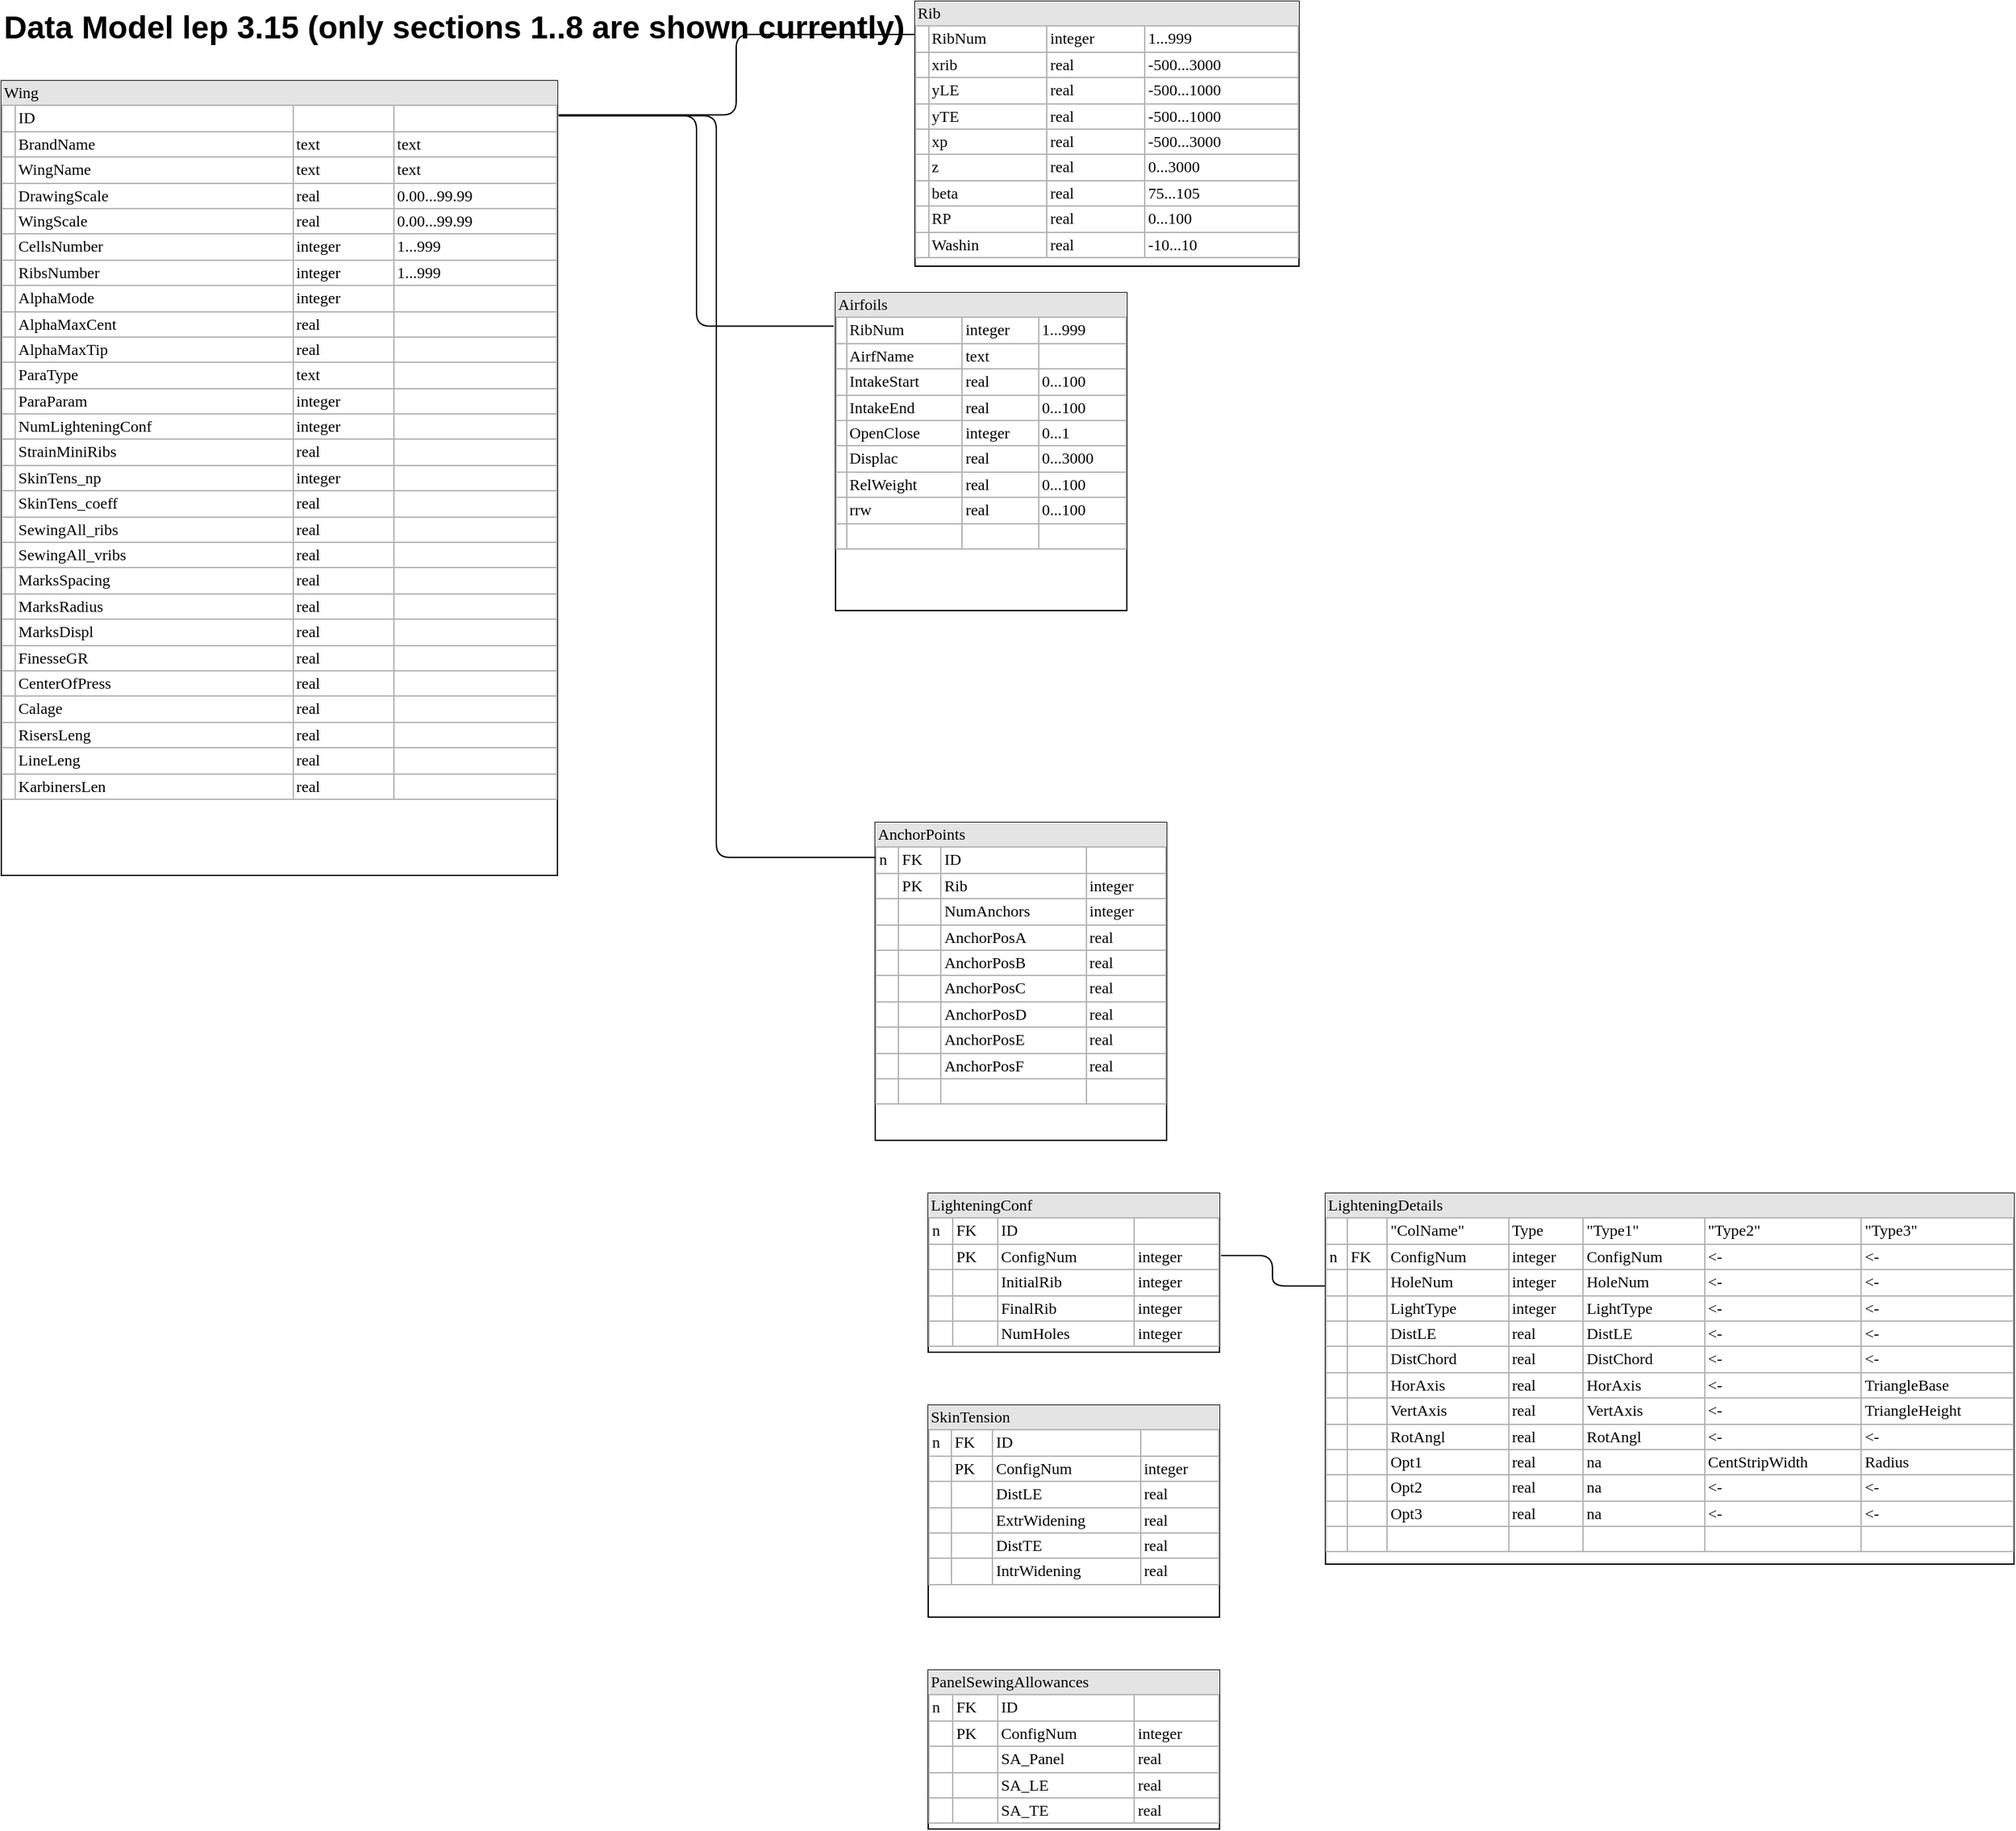 <mxfile version="14.1.8" type="device"><diagram name="Page-1" id="2ca16b54-16f6-2749-3443-fa8db7711227"><mxGraphModel dx="1086" dy="806" grid="1" gridSize="10" guides="1" tooltips="1" connect="1" arrows="1" fold="1" page="1" pageScale="1" pageWidth="2336" pageHeight="1654" background="#ffffff" math="0" shadow="0"><root><mxCell id="0"/><mxCell id="1" parent="0"/><mxCell id="nXG0brTzw-l25DvlrZeB-3" style="edgeStyle=orthogonalEdgeStyle;rounded=1;orthogonalLoop=1;jettySize=auto;html=1;exitX=1.002;exitY=0.043;exitDx=0;exitDy=0;entryX=0.001;entryY=0.125;entryDx=0;entryDy=0;endArrow=none;endFill=0;exitPerimeter=0;entryPerimeter=0;" parent="1" source="2ed32ef02a7f4228-5" target="nXG0brTzw-l25DvlrZeB-1" edge="1"><mxGeometry relative="1" as="geometry"/></mxCell><mxCell id="2ed32ef02a7f4228-5" value="&lt;div style=&quot;box-sizing: border-box ; width: 100% ; background: #e4e4e4 ; padding: 2px&quot;&gt;Wing&lt;/div&gt;&lt;table style=&quot;width: 100% ; font-size: 1em ; border: 1px solid rgb(179 , 179 , 179) ; border-collapse: collapse&quot; cellpadding=&quot;2&quot; cellspacing=&quot;0&quot; border=&quot;1&quot;&gt;&lt;tbody&gt;&lt;tr&gt;&lt;td style=&quot;border-collapse: collapse&quot;&gt;&lt;br&gt;&lt;/td&gt;&lt;td&gt;ID&lt;/td&gt;&lt;td&gt;&lt;br&gt;&lt;/td&gt;&lt;td&gt;&lt;br&gt;&lt;/td&gt;&lt;/tr&gt;&lt;tr&gt;&lt;td style=&quot;border-collapse: collapse&quot;&gt;&lt;br&gt;&lt;/td&gt;&lt;td&gt;BrandName&lt;/td&gt;&lt;td&gt;text&lt;/td&gt;&lt;td&gt;text&lt;/td&gt;&lt;/tr&gt;&lt;tr&gt;&lt;td&gt;&lt;br&gt;&lt;/td&gt;&lt;td&gt;WingName&lt;/td&gt;&lt;td&gt;text&lt;/td&gt;&lt;td&gt;text&lt;/td&gt;&lt;/tr&gt;&lt;tr&gt;&lt;td&gt;&lt;br&gt;&lt;/td&gt;&lt;td&gt;DrawingScale&lt;/td&gt;&lt;td&gt;real&lt;/td&gt;&lt;td&gt;0.00...99.99&lt;/td&gt;&lt;/tr&gt;&lt;tr&gt;&lt;td&gt;&lt;br&gt;&lt;/td&gt;&lt;td&gt;WingScale&lt;/td&gt;&lt;td&gt;real&lt;/td&gt;&lt;td&gt;0.00...99.99&lt;/td&gt;&lt;/tr&gt;&lt;tr&gt;&lt;td&gt;&lt;br&gt;&lt;/td&gt;&lt;td&gt;CellsNumber&lt;/td&gt;&lt;td&gt;integer&lt;/td&gt;&lt;td&gt;1...999&lt;/td&gt;&lt;/tr&gt;&lt;tr&gt;&lt;td&gt;&lt;br&gt;&lt;/td&gt;&lt;td&gt;RibsNumber&lt;/td&gt;&lt;td&gt;integer&lt;/td&gt;&lt;td&gt;1...999&lt;/td&gt;&lt;/tr&gt;&lt;tr&gt;&lt;td&gt;&lt;br&gt;&lt;/td&gt;&lt;td&gt;AlphaMode&lt;/td&gt;&lt;td&gt;integer&lt;/td&gt;&lt;td&gt;&lt;br&gt;&lt;/td&gt;&lt;/tr&gt;&lt;tr&gt;&lt;td&gt;&lt;br&gt;&lt;/td&gt;&lt;td&gt;AlphaMaxCent&lt;/td&gt;&lt;td&gt;real&lt;/td&gt;&lt;td&gt;&lt;br&gt;&lt;/td&gt;&lt;/tr&gt;&lt;tr&gt;&lt;td&gt;&lt;br&gt;&lt;/td&gt;&lt;td&gt;AlphaMaxTip&lt;/td&gt;&lt;td&gt;real&lt;/td&gt;&lt;td&gt;&lt;br&gt;&lt;/td&gt;&lt;/tr&gt;&lt;tr&gt;&lt;td&gt;&lt;br&gt;&lt;/td&gt;&lt;td&gt;ParaType&lt;/td&gt;&lt;td&gt;text&lt;/td&gt;&lt;td&gt;&lt;br&gt;&lt;/td&gt;&lt;/tr&gt;&lt;tr&gt;&lt;td&gt;&lt;br&gt;&lt;/td&gt;&lt;td&gt;ParaParam&lt;/td&gt;&lt;td&gt;integer&lt;/td&gt;&lt;td&gt;&lt;br&gt;&lt;/td&gt;&lt;/tr&gt;&lt;tr&gt;&lt;td&gt;&lt;br&gt;&lt;/td&gt;&lt;td&gt;NumLighteningConf&lt;/td&gt;&lt;td&gt;integer&lt;/td&gt;&lt;td&gt;&lt;br&gt;&lt;/td&gt;&lt;/tr&gt;&lt;tr&gt;&lt;td&gt;&lt;br&gt;&lt;/td&gt;&lt;td&gt;StrainMiniRibs&lt;/td&gt;&lt;td&gt;real&lt;/td&gt;&lt;td&gt;&lt;br&gt;&lt;/td&gt;&lt;/tr&gt;&lt;tr&gt;&lt;td&gt;&lt;br&gt;&lt;/td&gt;&lt;td&gt;SkinTens_np&lt;/td&gt;&lt;td&gt;integer&lt;/td&gt;&lt;td&gt;&lt;br&gt;&lt;/td&gt;&lt;/tr&gt;&lt;tr&gt;&lt;td&gt;&lt;br&gt;&lt;/td&gt;&lt;td&gt;SkinTens_coeff&lt;/td&gt;&lt;td&gt;real&lt;/td&gt;&lt;td&gt;&lt;br&gt;&lt;/td&gt;&lt;/tr&gt;&lt;tr&gt;&lt;td&gt;&lt;br&gt;&lt;/td&gt;&lt;td&gt;SewingAll_ribs&lt;/td&gt;&lt;td&gt;real&lt;/td&gt;&lt;td&gt;&lt;br&gt;&lt;/td&gt;&lt;/tr&gt;&lt;tr&gt;&lt;td&gt;&lt;br&gt;&lt;/td&gt;&lt;td&gt;SewingAll_vribs&lt;/td&gt;&lt;td&gt;real&lt;/td&gt;&lt;td&gt;&lt;br&gt;&lt;/td&gt;&lt;/tr&gt;&lt;tr&gt;&lt;td&gt;&lt;br&gt;&lt;/td&gt;&lt;td&gt;MarksSpacing&lt;/td&gt;&lt;td&gt;real&lt;/td&gt;&lt;td&gt;&lt;br&gt;&lt;/td&gt;&lt;/tr&gt;&lt;tr&gt;&lt;td&gt;&lt;br&gt;&lt;/td&gt;&lt;td&gt;MarksRadius&lt;/td&gt;&lt;td&gt;real&lt;/td&gt;&lt;td&gt;&lt;br&gt;&lt;/td&gt;&lt;/tr&gt;&lt;tr&gt;&lt;td&gt;&lt;br&gt;&lt;/td&gt;&lt;td&gt;MarksDispl&lt;/td&gt;&lt;td&gt;real&lt;/td&gt;&lt;td&gt;&lt;br&gt;&lt;/td&gt;&lt;/tr&gt;&lt;tr&gt;&lt;td&gt;&lt;br&gt;&lt;/td&gt;&lt;td&gt;FinesseGR&lt;/td&gt;&lt;td&gt;real&lt;/td&gt;&lt;td&gt;&lt;br&gt;&lt;/td&gt;&lt;/tr&gt;&lt;tr&gt;&lt;td&gt;&lt;br&gt;&lt;/td&gt;&lt;td&gt;CenterOfPress&lt;/td&gt;&lt;td&gt;real&lt;/td&gt;&lt;td&gt;&lt;br&gt;&lt;/td&gt;&lt;/tr&gt;&lt;tr&gt;&lt;td&gt;&lt;br&gt;&lt;/td&gt;&lt;td&gt;Calage&lt;/td&gt;&lt;td&gt;real&lt;/td&gt;&lt;td&gt;&lt;br&gt;&lt;/td&gt;&lt;/tr&gt;&lt;tr&gt;&lt;td&gt;&lt;br&gt;&lt;/td&gt;&lt;td&gt;RisersLeng&lt;/td&gt;&lt;td&gt;real&lt;/td&gt;&lt;td&gt;&lt;br&gt;&lt;/td&gt;&lt;/tr&gt;&lt;tr&gt;&lt;td&gt;&lt;br&gt;&lt;/td&gt;&lt;td&gt;LineLeng&lt;/td&gt;&lt;td&gt;real&lt;/td&gt;&lt;td&gt;&lt;br&gt;&lt;/td&gt;&lt;/tr&gt;&lt;tr&gt;&lt;td&gt;&lt;br&gt;&lt;/td&gt;&lt;td&gt;KarbinersLen&lt;/td&gt;&lt;td&gt;real&lt;/td&gt;&lt;td&gt;&lt;br&gt;&lt;/td&gt;&lt;/tr&gt;&lt;/tbody&gt;&lt;/table&gt;" style="verticalAlign=top;align=left;overflow=fill;html=1;rounded=0;shadow=0;comic=0;labelBackgroundColor=none;strokeWidth=1;fontFamily=Verdana;fontSize=12" parent="1" vertex="1"><mxGeometry x="80" y="80" width="420" height="600" as="geometry"/></mxCell><mxCell id="nXG0brTzw-l25DvlrZeB-1" value="&lt;div style=&quot;box-sizing: border-box ; width: 100% ; background: #e4e4e4 ; padding: 2px&quot;&gt;Rib&lt;/div&gt;&lt;table style=&quot;width: 100% ; font-size: 1em ; border: 1px solid rgb(179 , 179 , 179) ; border-collapse: collapse&quot; cellpadding=&quot;2&quot; cellspacing=&quot;0&quot; border=&quot;1&quot;&gt;&lt;tbody&gt;&lt;tr&gt;&lt;td&gt;&lt;br&gt;&lt;/td&gt;&lt;td&gt;RibNum&lt;/td&gt;&lt;td&gt;integer&lt;/td&gt;&lt;td&gt;1...999&lt;/td&gt;&lt;/tr&gt;&lt;tr&gt;&lt;td&gt;&lt;/td&gt;&lt;td&gt;xrib&lt;/td&gt;&lt;td&gt;real&lt;/td&gt;&lt;td&gt;-500...3000&lt;/td&gt;&lt;/tr&gt;&lt;tr&gt;&lt;td&gt;&lt;br&gt;&lt;/td&gt;&lt;td&gt;yLE&lt;/td&gt;&lt;td&gt;real&lt;/td&gt;&lt;td&gt;-500...1000&lt;/td&gt;&lt;/tr&gt;&lt;tr&gt;&lt;td&gt;&lt;br&gt;&lt;/td&gt;&lt;td&gt;yTE&lt;/td&gt;&lt;td&gt;real&lt;/td&gt;&lt;td&gt;-500...1000&lt;/td&gt;&lt;/tr&gt;&lt;tr&gt;&lt;td&gt;&lt;br&gt;&lt;/td&gt;&lt;td&gt;xp&lt;/td&gt;&lt;td&gt;real&lt;/td&gt;&lt;td&gt;-500...3000&lt;/td&gt;&lt;/tr&gt;&lt;tr&gt;&lt;td&gt;&lt;br&gt;&lt;/td&gt;&lt;td&gt;z&lt;/td&gt;&lt;td&gt;real&lt;/td&gt;&lt;td&gt;0...3000&lt;/td&gt;&lt;/tr&gt;&lt;tr&gt;&lt;td&gt;&lt;br&gt;&lt;/td&gt;&lt;td&gt;beta&lt;/td&gt;&lt;td&gt;real&lt;/td&gt;&lt;td&gt;75...105&lt;/td&gt;&lt;/tr&gt;&lt;tr&gt;&lt;td&gt;&lt;br&gt;&lt;/td&gt;&lt;td&gt;RP&lt;/td&gt;&lt;td&gt;real&lt;/td&gt;&lt;td&gt;0...100&lt;/td&gt;&lt;/tr&gt;&lt;tr&gt;&lt;td&gt;&lt;br&gt;&lt;/td&gt;&lt;td&gt;Washin&lt;/td&gt;&lt;td&gt;real&lt;/td&gt;&lt;td&gt;-10...10&lt;/td&gt;&lt;/tr&gt;&lt;/tbody&gt;&lt;/table&gt;" style="verticalAlign=top;align=left;overflow=fill;html=1;rounded=0;shadow=0;comic=0;labelBackgroundColor=none;strokeWidth=1;fontFamily=Verdana;fontSize=12" parent="1" vertex="1"><mxGeometry x="770" y="20" width="290" height="200" as="geometry"/></mxCell><mxCell id="EcmEdIu4h6Mnn0-IP6D9-1" value="&lt;div style=&quot;box-sizing: border-box ; width: 100% ; background: #e4e4e4 ; padding: 2px&quot;&gt;Airfoils&lt;/div&gt;&lt;table style=&quot;width: 100% ; font-size: 1em ; border: 1px solid rgb(179 , 179 , 179) ; border-collapse: collapse&quot; cellpadding=&quot;2&quot; cellspacing=&quot;0&quot; border=&quot;1&quot;&gt;&lt;tbody&gt;&lt;tr&gt;&lt;td&gt;&lt;br&gt;&lt;/td&gt;&lt;td&gt;RibNum&lt;/td&gt;&lt;td&gt;integer&lt;/td&gt;&lt;td&gt;1...999&lt;/td&gt;&lt;/tr&gt;&lt;tr&gt;&lt;td&gt;&lt;br&gt;&lt;/td&gt;&lt;td&gt;AirfName&lt;/td&gt;&lt;td&gt;text&lt;/td&gt;&lt;td&gt;&lt;br&gt;&lt;/td&gt;&lt;/tr&gt;&lt;tr&gt;&lt;td&gt;&lt;br&gt;&lt;/td&gt;&lt;td&gt;IntakeStart&lt;/td&gt;&lt;td&gt;real&lt;/td&gt;&lt;td&gt;0...100&lt;/td&gt;&lt;/tr&gt;&lt;tr&gt;&lt;td&gt;&lt;br&gt;&lt;/td&gt;&lt;td&gt;IntakeEnd&lt;/td&gt;&lt;td&gt;real&lt;/td&gt;&lt;td&gt;0...100&lt;/td&gt;&lt;/tr&gt;&lt;tr&gt;&lt;td&gt;&lt;br&gt;&lt;/td&gt;&lt;td&gt;OpenClose&lt;/td&gt;&lt;td&gt;integer&lt;/td&gt;&lt;td&gt;0...1&lt;/td&gt;&lt;/tr&gt;&lt;tr&gt;&lt;td&gt;&lt;br&gt;&lt;/td&gt;&lt;td&gt;Displac&lt;/td&gt;&lt;td&gt;real&lt;/td&gt;&lt;td&gt;0...3000&lt;/td&gt;&lt;/tr&gt;&lt;tr&gt;&lt;td&gt;&lt;br&gt;&lt;/td&gt;&lt;td&gt;RelWeight&lt;/td&gt;&lt;td&gt;real&lt;/td&gt;&lt;td&gt;0...100&lt;/td&gt;&lt;/tr&gt;&lt;tr&gt;&lt;td&gt;&lt;br&gt;&lt;/td&gt;&lt;td&gt;rrw&lt;/td&gt;&lt;td&gt;real&lt;/td&gt;&lt;td&gt;0...100&lt;/td&gt;&lt;/tr&gt;&lt;tr&gt;&lt;td&gt;&lt;br&gt;&lt;/td&gt;&lt;td&gt;&lt;br&gt;&lt;/td&gt;&lt;td&gt;&lt;br&gt;&lt;/td&gt;&lt;td&gt;&lt;br&gt;&lt;/td&gt;&lt;/tr&gt;&lt;/tbody&gt;&lt;/table&gt;" style="verticalAlign=top;align=left;overflow=fill;html=1;rounded=0;shadow=0;comic=0;labelBackgroundColor=none;strokeWidth=1;fontFamily=Verdana;fontSize=12" parent="1" vertex="1"><mxGeometry x="710" y="240" width="220" height="240" as="geometry"/></mxCell><mxCell id="EcmEdIu4h6Mnn0-IP6D9-2" style="edgeStyle=orthogonalEdgeStyle;rounded=1;orthogonalLoop=1;jettySize=auto;html=1;exitX=1.003;exitY=0.044;exitDx=0;exitDy=0;endArrow=none;endFill=0;exitPerimeter=0;entryX=-0.006;entryY=0.105;entryDx=0;entryDy=0;entryPerimeter=0;" parent="1" source="2ed32ef02a7f4228-5" target="EcmEdIu4h6Mnn0-IP6D9-1" edge="1"><mxGeometry relative="1" as="geometry"><mxPoint x="511.26" y="119.11" as="sourcePoint"/><mxPoint x="740" y="385" as="targetPoint"/></mxGeometry></mxCell><mxCell id="EcmEdIu4h6Mnn0-IP6D9-3" value="&lt;div style=&quot;box-sizing: border-box ; width: 100% ; background: #e4e4e4 ; padding: 2px&quot;&gt;AnchorPoints&lt;/div&gt;&lt;table style=&quot;width: 100% ; font-size: 1em ; border: 1px solid rgb(179 , 179 , 179) ; border-collapse: collapse&quot; cellpadding=&quot;2&quot; cellspacing=&quot;0&quot; border=&quot;1&quot;&gt;&lt;tbody&gt;&lt;tr&gt;&lt;td&gt;n&lt;/td&gt;&lt;td style=&quot;border-collapse: collapse&quot;&gt;FK&lt;/td&gt;&lt;td&gt;ID&lt;/td&gt;&lt;td&gt;&lt;/td&gt;&lt;/tr&gt;&lt;tr&gt;&lt;td&gt;&lt;br&gt;&lt;/td&gt;&lt;td&gt;PK&lt;/td&gt;&lt;td&gt;Rib&lt;/td&gt;&lt;td&gt;integer&lt;/td&gt;&lt;/tr&gt;&lt;tr&gt;&lt;td&gt;&lt;br&gt;&lt;/td&gt;&lt;td&gt;&lt;/td&gt;&lt;td&gt;NumAnchors&lt;/td&gt;&lt;td&gt;integer&lt;/td&gt;&lt;/tr&gt;&lt;tr&gt;&lt;td&gt;&lt;br&gt;&lt;/td&gt;&lt;td&gt;&lt;br&gt;&lt;/td&gt;&lt;td&gt;AnchorPosA&lt;/td&gt;&lt;td&gt;real&lt;/td&gt;&lt;/tr&gt;&lt;tr&gt;&lt;td&gt;&lt;br&gt;&lt;/td&gt;&lt;td&gt;&lt;br&gt;&lt;/td&gt;&lt;td&gt;AnchorPosB&lt;/td&gt;&lt;td&gt;real&lt;/td&gt;&lt;/tr&gt;&lt;tr&gt;&lt;td&gt;&lt;br&gt;&lt;/td&gt;&lt;td&gt;&lt;br&gt;&lt;/td&gt;&lt;td&gt;AnchorPosC&lt;br&gt;&lt;/td&gt;&lt;td&gt;real&lt;/td&gt;&lt;/tr&gt;&lt;tr&gt;&lt;td&gt;&lt;br&gt;&lt;/td&gt;&lt;td&gt;&lt;br&gt;&lt;/td&gt;&lt;td&gt;AnchorPosD&lt;br&gt;&lt;/td&gt;&lt;td&gt;real&lt;/td&gt;&lt;/tr&gt;&lt;tr&gt;&lt;td&gt;&lt;br&gt;&lt;/td&gt;&lt;td&gt;&lt;br&gt;&lt;/td&gt;&lt;td&gt;AnchorPosE&lt;br&gt;&lt;/td&gt;&lt;td&gt;real&lt;/td&gt;&lt;/tr&gt;&lt;tr&gt;&lt;td&gt;&lt;br&gt;&lt;/td&gt;&lt;td&gt;&lt;br&gt;&lt;/td&gt;&lt;td&gt;AnchorPosF&lt;br&gt;&lt;/td&gt;&lt;td&gt;real&lt;/td&gt;&lt;/tr&gt;&lt;tr&gt;&lt;td&gt;&lt;br&gt;&lt;/td&gt;&lt;td&gt;&lt;br&gt;&lt;/td&gt;&lt;td&gt;&lt;br&gt;&lt;/td&gt;&lt;td&gt;&lt;br&gt;&lt;/td&gt;&lt;/tr&gt;&lt;/tbody&gt;&lt;/table&gt;" style="verticalAlign=top;align=left;overflow=fill;html=1;rounded=0;shadow=0;comic=0;labelBackgroundColor=none;strokeWidth=1;fontFamily=Verdana;fontSize=12" parent="1" vertex="1"><mxGeometry x="740" y="640" width="220" height="240" as="geometry"/></mxCell><mxCell id="EcmEdIu4h6Mnn0-IP6D9-4" value="&lt;div style=&quot;box-sizing: border-box ; width: 100% ; background: #e4e4e4 ; padding: 2px&quot;&gt;LighteningConf&lt;/div&gt;&lt;table style=&quot;width: 100% ; font-size: 1em ; border: 1px solid rgb(179 , 179 , 179) ; border-collapse: collapse&quot; cellpadding=&quot;2&quot; cellspacing=&quot;0&quot; border=&quot;1&quot;&gt;&lt;tbody&gt;&lt;tr&gt;&lt;td&gt;n&lt;/td&gt;&lt;td style=&quot;border-collapse: collapse&quot;&gt;FK&lt;/td&gt;&lt;td&gt;ID&lt;/td&gt;&lt;td&gt;&lt;/td&gt;&lt;/tr&gt;&lt;tr&gt;&lt;td&gt;&lt;br&gt;&lt;/td&gt;&lt;td&gt;PK&lt;/td&gt;&lt;td&gt;ConfigNum&lt;/td&gt;&lt;td&gt;integer&lt;/td&gt;&lt;/tr&gt;&lt;tr&gt;&lt;td&gt;&lt;br&gt;&lt;/td&gt;&lt;td&gt;&lt;br&gt;&lt;/td&gt;&lt;td&gt;InitialRib&lt;/td&gt;&lt;td&gt;integer&lt;/td&gt;&lt;/tr&gt;&lt;tr&gt;&lt;td&gt;&lt;br&gt;&lt;/td&gt;&lt;td&gt;&lt;/td&gt;&lt;td&gt;FinalRib&lt;/td&gt;&lt;td&gt;integer&lt;/td&gt;&lt;/tr&gt;&lt;tr&gt;&lt;td&gt;&lt;br&gt;&lt;/td&gt;&lt;td&gt;&lt;br&gt;&lt;/td&gt;&lt;td&gt;NumHoles&lt;/td&gt;&lt;td&gt;integer&lt;/td&gt;&lt;/tr&gt;&lt;/tbody&gt;&lt;/table&gt;" style="verticalAlign=top;align=left;overflow=fill;html=1;rounded=0;shadow=0;comic=0;labelBackgroundColor=none;strokeWidth=1;fontFamily=Verdana;fontSize=12" parent="1" vertex="1"><mxGeometry x="780" y="920" width="220" height="120" as="geometry"/></mxCell><mxCell id="EcmEdIu4h6Mnn0-IP6D9-5" value="&lt;div style=&quot;box-sizing: border-box ; width: 100% ; background: #e4e4e4 ; padding: 2px&quot;&gt;LighteningDetails&lt;/div&gt;&lt;table style=&quot;width: 100% ; font-size: 1em ; border: 1px solid rgb(179 , 179 , 179) ; border-collapse: collapse&quot; cellpadding=&quot;2&quot; cellspacing=&quot;0&quot; border=&quot;1&quot;&gt;&lt;tbody&gt;&lt;tr&gt;&lt;td&gt;&lt;br&gt;&lt;/td&gt;&lt;td&gt;&lt;br&gt;&lt;/td&gt;&lt;td&gt;&quot;ColName&quot;&lt;/td&gt;&lt;td&gt;Type&lt;/td&gt;&lt;td&gt;&quot;Type1&quot;&lt;/td&gt;&lt;td&gt;&quot;Type2&quot;&lt;/td&gt;&lt;td&gt;&quot;Type3&quot;&lt;/td&gt;&lt;/tr&gt;&lt;tr&gt;&lt;td&gt;n&lt;/td&gt;&lt;td&gt;FK&lt;/td&gt;&lt;td&gt;ConfigNum&lt;br&gt;&lt;/td&gt;&lt;td&gt;integer&lt;/td&gt;&lt;td&gt;ConfigNum&lt;/td&gt;&lt;td&gt;&amp;lt;-&lt;/td&gt;&lt;td&gt;&amp;lt;-&lt;br&gt;&lt;/td&gt;&lt;/tr&gt;&lt;tr&gt;&lt;td&gt;&lt;br&gt;&lt;/td&gt;&lt;td&gt;&lt;br&gt;&lt;/td&gt;&lt;td&gt;HoleNum&lt;br&gt;&lt;/td&gt;&lt;td&gt;integer&lt;/td&gt;&lt;td&gt;HoleNum&lt;/td&gt;&lt;td&gt;&amp;lt;-&lt;br&gt;&lt;/td&gt;&lt;td&gt;&amp;lt;-&lt;br&gt;&lt;/td&gt;&lt;/tr&gt;&lt;tr&gt;&lt;td&gt;&lt;br&gt;&lt;/td&gt;&lt;td&gt;&lt;br&gt;&lt;/td&gt;&lt;td&gt;LightType&lt;br&gt;&lt;/td&gt;&lt;td&gt;integer&lt;/td&gt;&lt;td&gt;LightType&lt;/td&gt;&lt;td&gt;&amp;lt;-&lt;br&gt;&lt;/td&gt;&lt;td&gt;&amp;lt;-&lt;br&gt;&lt;/td&gt;&lt;/tr&gt;&lt;tr&gt;&lt;td&gt;&lt;br&gt;&lt;/td&gt;&lt;td&gt;&lt;/td&gt;&lt;td&gt;DistLE&lt;br&gt;&lt;/td&gt;&lt;td&gt;real&lt;/td&gt;&lt;td&gt;DistLE&lt;/td&gt;&lt;td&gt;&amp;lt;-&lt;br&gt;&lt;/td&gt;&lt;td&gt;&amp;lt;-&lt;br&gt;&lt;/td&gt;&lt;/tr&gt;&lt;tr&gt;&lt;td&gt;&lt;br&gt;&lt;/td&gt;&lt;td&gt;&lt;br&gt;&lt;/td&gt;&lt;td&gt;DistChord&lt;br&gt;&lt;/td&gt;&lt;td&gt;real&lt;/td&gt;&lt;td&gt;DistChord&lt;/td&gt;&lt;td&gt;&amp;lt;-&lt;br&gt;&lt;/td&gt;&lt;td&gt;&amp;lt;-&lt;br&gt;&lt;/td&gt;&lt;/tr&gt;&lt;tr&gt;&lt;td&gt;&lt;br&gt;&lt;/td&gt;&lt;td&gt;&lt;br&gt;&lt;/td&gt;&lt;td&gt;HorAxis&lt;br&gt;&lt;/td&gt;&lt;td&gt;real&lt;/td&gt;&lt;td&gt;HorAxis&lt;/td&gt;&lt;td&gt;&amp;lt;-&lt;br&gt;&lt;/td&gt;&lt;td&gt;TriangleBase&lt;/td&gt;&lt;/tr&gt;&lt;tr&gt;&lt;td&gt;&lt;br&gt;&lt;/td&gt;&lt;td&gt;&lt;br&gt;&lt;/td&gt;&lt;td&gt;VertAxis&lt;br&gt;&lt;/td&gt;&lt;td&gt;real&lt;/td&gt;&lt;td&gt;VertAxis&lt;/td&gt;&lt;td&gt;&amp;lt;-&lt;br&gt;&lt;/td&gt;&lt;td&gt;TriangleHeight&lt;/td&gt;&lt;/tr&gt;&lt;tr&gt;&lt;td&gt;&lt;br&gt;&lt;/td&gt;&lt;td&gt;&lt;br&gt;&lt;/td&gt;&lt;td&gt;RotAngl&lt;br&gt;&lt;/td&gt;&lt;td&gt;real&lt;br&gt;&lt;/td&gt;&lt;td&gt;RotAngl&lt;/td&gt;&lt;td&gt;&amp;lt;-&lt;br&gt;&lt;/td&gt;&lt;td&gt;&amp;lt;-&lt;br&gt;&lt;/td&gt;&lt;/tr&gt;&lt;tr&gt;&lt;td&gt;&lt;br&gt;&lt;/td&gt;&lt;td&gt;&lt;br&gt;&lt;/td&gt;&lt;td&gt;Opt1&lt;/td&gt;&lt;td&gt;real&lt;br&gt;&lt;/td&gt;&lt;td&gt;na&lt;/td&gt;&lt;td&gt;CentStripWidth&lt;/td&gt;&lt;td&gt;Radius&lt;/td&gt;&lt;/tr&gt;&lt;tr&gt;&lt;td&gt;&lt;br&gt;&lt;/td&gt;&lt;td&gt;&lt;br&gt;&lt;/td&gt;&lt;td&gt;Opt2&lt;/td&gt;&lt;td&gt;real&lt;br&gt;&lt;/td&gt;&lt;td&gt;na&lt;/td&gt;&lt;td&gt;&amp;lt;-&lt;br&gt;&lt;/td&gt;&lt;td&gt;&amp;lt;-&lt;br&gt;&lt;/td&gt;&lt;/tr&gt;&lt;tr&gt;&lt;td&gt;&lt;br&gt;&lt;/td&gt;&lt;td&gt;&lt;br&gt;&lt;/td&gt;&lt;td&gt;Opt3&lt;/td&gt;&lt;td&gt;real&lt;br&gt;&lt;/td&gt;&lt;td&gt;na&lt;/td&gt;&lt;td&gt;&amp;lt;-&lt;br&gt;&lt;/td&gt;&lt;td&gt;&amp;lt;-&lt;/td&gt;&lt;/tr&gt;&lt;tr&gt;&lt;td&gt;&lt;br&gt;&lt;/td&gt;&lt;td&gt;&lt;br&gt;&lt;/td&gt;&lt;td&gt;&lt;br&gt;&lt;/td&gt;&lt;td&gt;&lt;br&gt;&lt;/td&gt;&lt;td&gt;&lt;br&gt;&lt;/td&gt;&lt;td&gt;&lt;br&gt;&lt;/td&gt;&lt;td&gt;&lt;br&gt;&lt;/td&gt;&lt;/tr&gt;&lt;/tbody&gt;&lt;/table&gt;" style="verticalAlign=top;align=left;overflow=fill;html=1;rounded=0;shadow=0;comic=0;labelBackgroundColor=none;strokeWidth=1;fontFamily=Verdana;fontSize=12" parent="1" vertex="1"><mxGeometry x="1080" y="920" width="520" height="280" as="geometry"/></mxCell><mxCell id="EcmEdIu4h6Mnn0-IP6D9-6" style="edgeStyle=orthogonalEdgeStyle;rounded=1;orthogonalLoop=1;jettySize=auto;html=1;exitX=1.005;exitY=0.392;exitDx=0;exitDy=0;entryX=0;entryY=0.25;entryDx=0;entryDy=0;endArrow=none;endFill=0;exitPerimeter=0;" parent="1" source="EcmEdIu4h6Mnn0-IP6D9-4" target="EcmEdIu4h6Mnn0-IP6D9-5" edge="1"><mxGeometry relative="1" as="geometry"><mxPoint x="723.96" y="621.46" as="sourcePoint"/><mxPoint x="1000" y="898.54" as="targetPoint"/></mxGeometry></mxCell><mxCell id="EcmEdIu4h6Mnn0-IP6D9-7" value="&lt;div style=&quot;box-sizing: border-box ; width: 100% ; background: #e4e4e4 ; padding: 2px&quot;&gt;SkinTension&lt;/div&gt;&lt;table style=&quot;width: 100% ; font-size: 1em ; border: 1px solid rgb(179 , 179 , 179) ; border-collapse: collapse&quot; cellpadding=&quot;2&quot; cellspacing=&quot;0&quot; border=&quot;1&quot;&gt;&lt;tbody&gt;&lt;tr&gt;&lt;td&gt;n&lt;/td&gt;&lt;td style=&quot;border-collapse: collapse&quot;&gt;FK&lt;/td&gt;&lt;td&gt;ID&lt;/td&gt;&lt;td&gt;&lt;/td&gt;&lt;/tr&gt;&lt;tr&gt;&lt;td&gt;&lt;br&gt;&lt;/td&gt;&lt;td&gt;PK&lt;/td&gt;&lt;td&gt;ConfigNum&lt;/td&gt;&lt;td&gt;integer&lt;/td&gt;&lt;/tr&gt;&lt;tr&gt;&lt;td&gt;&lt;br&gt;&lt;/td&gt;&lt;td&gt;&lt;br&gt;&lt;/td&gt;&lt;td&gt;DistLE&lt;/td&gt;&lt;td&gt;real&lt;/td&gt;&lt;/tr&gt;&lt;tr&gt;&lt;td&gt;&lt;br&gt;&lt;/td&gt;&lt;td&gt;&lt;/td&gt;&lt;td&gt;ExtrWidening&lt;/td&gt;&lt;td&gt;real&lt;/td&gt;&lt;/tr&gt;&lt;tr&gt;&lt;td&gt;&lt;br&gt;&lt;/td&gt;&lt;td&gt;&lt;br&gt;&lt;/td&gt;&lt;td&gt;DistTE&lt;/td&gt;&lt;td&gt;real&lt;/td&gt;&lt;/tr&gt;&lt;tr&gt;&lt;td&gt;&lt;br&gt;&lt;/td&gt;&lt;td&gt;&lt;br&gt;&lt;/td&gt;&lt;td&gt;IntrWidening&lt;/td&gt;&lt;td&gt;real&lt;/td&gt;&lt;/tr&gt;&lt;/tbody&gt;&lt;/table&gt;" style="verticalAlign=top;align=left;overflow=fill;html=1;rounded=0;shadow=0;comic=0;labelBackgroundColor=none;strokeWidth=1;fontFamily=Verdana;fontSize=12" parent="1" vertex="1"><mxGeometry x="780" y="1080" width="220" height="160" as="geometry"/></mxCell><mxCell id="EcmEdIu4h6Mnn0-IP6D9-8" value="&lt;div style=&quot;box-sizing: border-box ; width: 100% ; background: #e4e4e4 ; padding: 2px&quot;&gt;PanelSewingAllowances&lt;/div&gt;&lt;table style=&quot;width: 100% ; font-size: 1em ; border: 1px solid rgb(179 , 179 , 179) ; border-collapse: collapse&quot; cellpadding=&quot;2&quot; cellspacing=&quot;0&quot; border=&quot;1&quot;&gt;&lt;tbody&gt;&lt;tr&gt;&lt;td&gt;n&lt;/td&gt;&lt;td style=&quot;border-collapse: collapse&quot;&gt;FK&lt;/td&gt;&lt;td&gt;ID&lt;/td&gt;&lt;td&gt;&lt;/td&gt;&lt;/tr&gt;&lt;tr&gt;&lt;td&gt;&lt;br&gt;&lt;/td&gt;&lt;td&gt;PK&lt;/td&gt;&lt;td&gt;ConfigNum&lt;/td&gt;&lt;td&gt;integer&lt;/td&gt;&lt;/tr&gt;&lt;tr&gt;&lt;td&gt;&lt;br&gt;&lt;/td&gt;&lt;td&gt;&lt;br&gt;&lt;/td&gt;&lt;td&gt;SA_Panel&lt;/td&gt;&lt;td&gt;real&lt;/td&gt;&lt;/tr&gt;&lt;tr&gt;&lt;td&gt;&lt;br&gt;&lt;/td&gt;&lt;td&gt;&lt;/td&gt;&lt;td&gt;SA_LE&lt;/td&gt;&lt;td&gt;real&lt;/td&gt;&lt;/tr&gt;&lt;tr&gt;&lt;td&gt;&lt;br&gt;&lt;/td&gt;&lt;td&gt;&lt;br&gt;&lt;/td&gt;&lt;td&gt;SA_TE&lt;/td&gt;&lt;td&gt;real&lt;/td&gt;&lt;/tr&gt;&lt;/tbody&gt;&lt;/table&gt;" style="verticalAlign=top;align=left;overflow=fill;html=1;rounded=0;shadow=0;comic=0;labelBackgroundColor=none;strokeWidth=1;fontFamily=Verdana;fontSize=12" parent="1" vertex="1"><mxGeometry x="780" y="1280" width="220" height="120" as="geometry"/></mxCell><mxCell id="EcmEdIu4h6Mnn0-IP6D9-9" value="Data Model lep 3.15 (only sections 1..8 are shown currently)" style="text;strokeColor=none;fillColor=none;html=1;fontSize=24;fontStyle=1;verticalAlign=middle;align=left;" parent="1" vertex="1"><mxGeometry x="80" y="20" width="790" height="40" as="geometry"/></mxCell><mxCell id="EcmEdIu4h6Mnn0-IP6D9-11" style="edgeStyle=orthogonalEdgeStyle;rounded=1;orthogonalLoop=1;jettySize=auto;html=1;exitX=1.002;exitY=0.044;exitDx=0;exitDy=0;endArrow=none;endFill=0;exitPerimeter=0;entryX=0.001;entryY=0.11;entryDx=0;entryDy=0;entryPerimeter=0;" parent="1" source="2ed32ef02a7f4228-5" target="EcmEdIu4h6Mnn0-IP6D9-3" edge="1"><mxGeometry relative="1" as="geometry"><mxPoint x="510" y="130.8" as="sourcePoint"/><mxPoint x="786.04" y="394.96" as="targetPoint"/></mxGeometry></mxCell></root></mxGraphModel></diagram></mxfile>